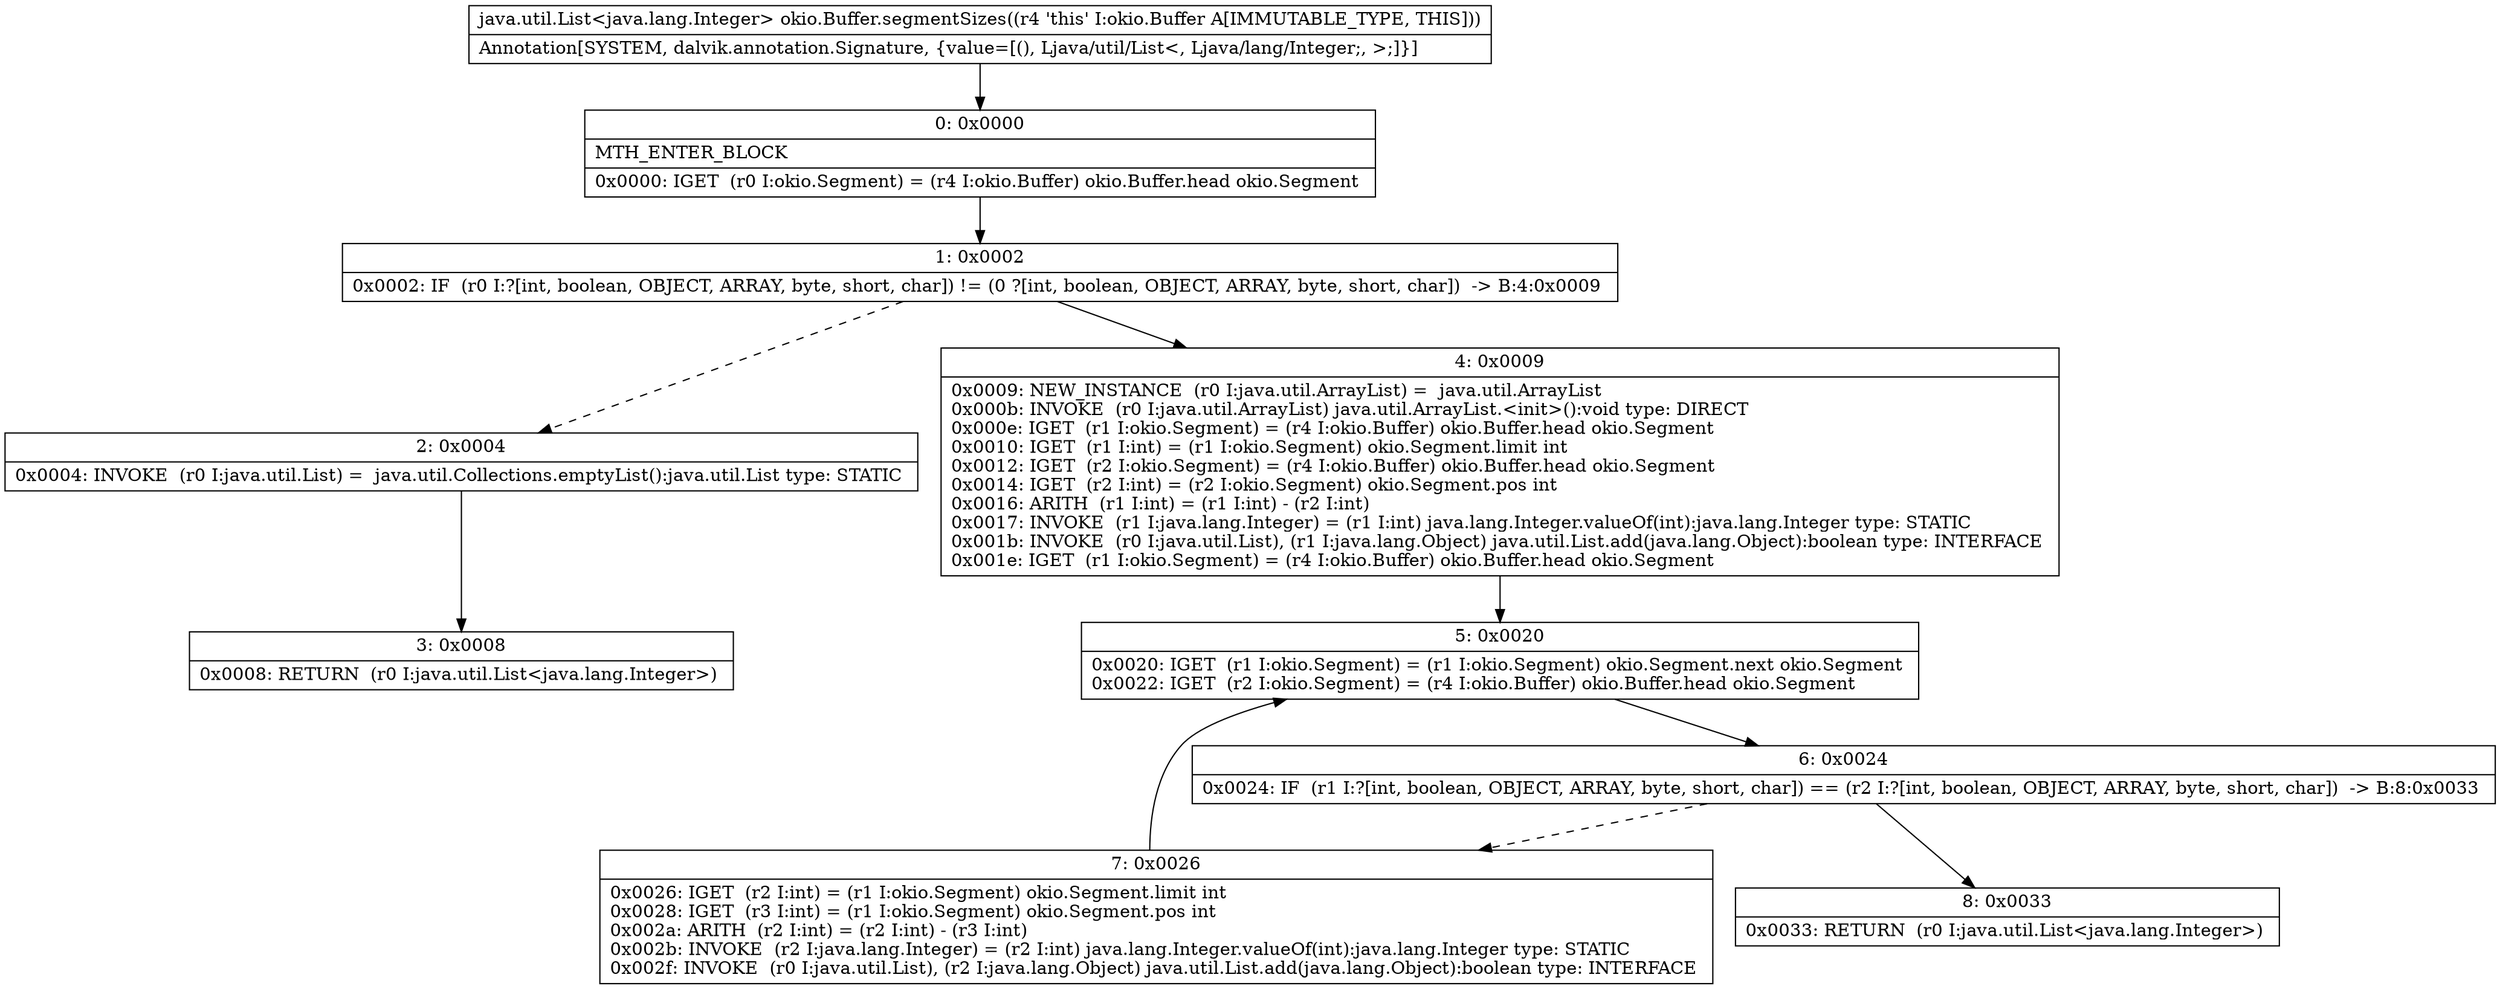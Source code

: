 digraph "CFG forokio.Buffer.segmentSizes()Ljava\/util\/List;" {
Node_0 [shape=record,label="{0\:\ 0x0000|MTH_ENTER_BLOCK\l|0x0000: IGET  (r0 I:okio.Segment) = (r4 I:okio.Buffer) okio.Buffer.head okio.Segment \l}"];
Node_1 [shape=record,label="{1\:\ 0x0002|0x0002: IF  (r0 I:?[int, boolean, OBJECT, ARRAY, byte, short, char]) != (0 ?[int, boolean, OBJECT, ARRAY, byte, short, char])  \-\> B:4:0x0009 \l}"];
Node_2 [shape=record,label="{2\:\ 0x0004|0x0004: INVOKE  (r0 I:java.util.List) =  java.util.Collections.emptyList():java.util.List type: STATIC \l}"];
Node_3 [shape=record,label="{3\:\ 0x0008|0x0008: RETURN  (r0 I:java.util.List\<java.lang.Integer\>) \l}"];
Node_4 [shape=record,label="{4\:\ 0x0009|0x0009: NEW_INSTANCE  (r0 I:java.util.ArrayList) =  java.util.ArrayList \l0x000b: INVOKE  (r0 I:java.util.ArrayList) java.util.ArrayList.\<init\>():void type: DIRECT \l0x000e: IGET  (r1 I:okio.Segment) = (r4 I:okio.Buffer) okio.Buffer.head okio.Segment \l0x0010: IGET  (r1 I:int) = (r1 I:okio.Segment) okio.Segment.limit int \l0x0012: IGET  (r2 I:okio.Segment) = (r4 I:okio.Buffer) okio.Buffer.head okio.Segment \l0x0014: IGET  (r2 I:int) = (r2 I:okio.Segment) okio.Segment.pos int \l0x0016: ARITH  (r1 I:int) = (r1 I:int) \- (r2 I:int) \l0x0017: INVOKE  (r1 I:java.lang.Integer) = (r1 I:int) java.lang.Integer.valueOf(int):java.lang.Integer type: STATIC \l0x001b: INVOKE  (r0 I:java.util.List), (r1 I:java.lang.Object) java.util.List.add(java.lang.Object):boolean type: INTERFACE \l0x001e: IGET  (r1 I:okio.Segment) = (r4 I:okio.Buffer) okio.Buffer.head okio.Segment \l}"];
Node_5 [shape=record,label="{5\:\ 0x0020|0x0020: IGET  (r1 I:okio.Segment) = (r1 I:okio.Segment) okio.Segment.next okio.Segment \l0x0022: IGET  (r2 I:okio.Segment) = (r4 I:okio.Buffer) okio.Buffer.head okio.Segment \l}"];
Node_6 [shape=record,label="{6\:\ 0x0024|0x0024: IF  (r1 I:?[int, boolean, OBJECT, ARRAY, byte, short, char]) == (r2 I:?[int, boolean, OBJECT, ARRAY, byte, short, char])  \-\> B:8:0x0033 \l}"];
Node_7 [shape=record,label="{7\:\ 0x0026|0x0026: IGET  (r2 I:int) = (r1 I:okio.Segment) okio.Segment.limit int \l0x0028: IGET  (r3 I:int) = (r1 I:okio.Segment) okio.Segment.pos int \l0x002a: ARITH  (r2 I:int) = (r2 I:int) \- (r3 I:int) \l0x002b: INVOKE  (r2 I:java.lang.Integer) = (r2 I:int) java.lang.Integer.valueOf(int):java.lang.Integer type: STATIC \l0x002f: INVOKE  (r0 I:java.util.List), (r2 I:java.lang.Object) java.util.List.add(java.lang.Object):boolean type: INTERFACE \l}"];
Node_8 [shape=record,label="{8\:\ 0x0033|0x0033: RETURN  (r0 I:java.util.List\<java.lang.Integer\>) \l}"];
MethodNode[shape=record,label="{java.util.List\<java.lang.Integer\> okio.Buffer.segmentSizes((r4 'this' I:okio.Buffer A[IMMUTABLE_TYPE, THIS]))  | Annotation[SYSTEM, dalvik.annotation.Signature, \{value=[(), Ljava\/util\/List\<, Ljava\/lang\/Integer;, \>;]\}]\l}"];
MethodNode -> Node_0;
Node_0 -> Node_1;
Node_1 -> Node_2[style=dashed];
Node_1 -> Node_4;
Node_2 -> Node_3;
Node_4 -> Node_5;
Node_5 -> Node_6;
Node_6 -> Node_7[style=dashed];
Node_6 -> Node_8;
Node_7 -> Node_5;
}

